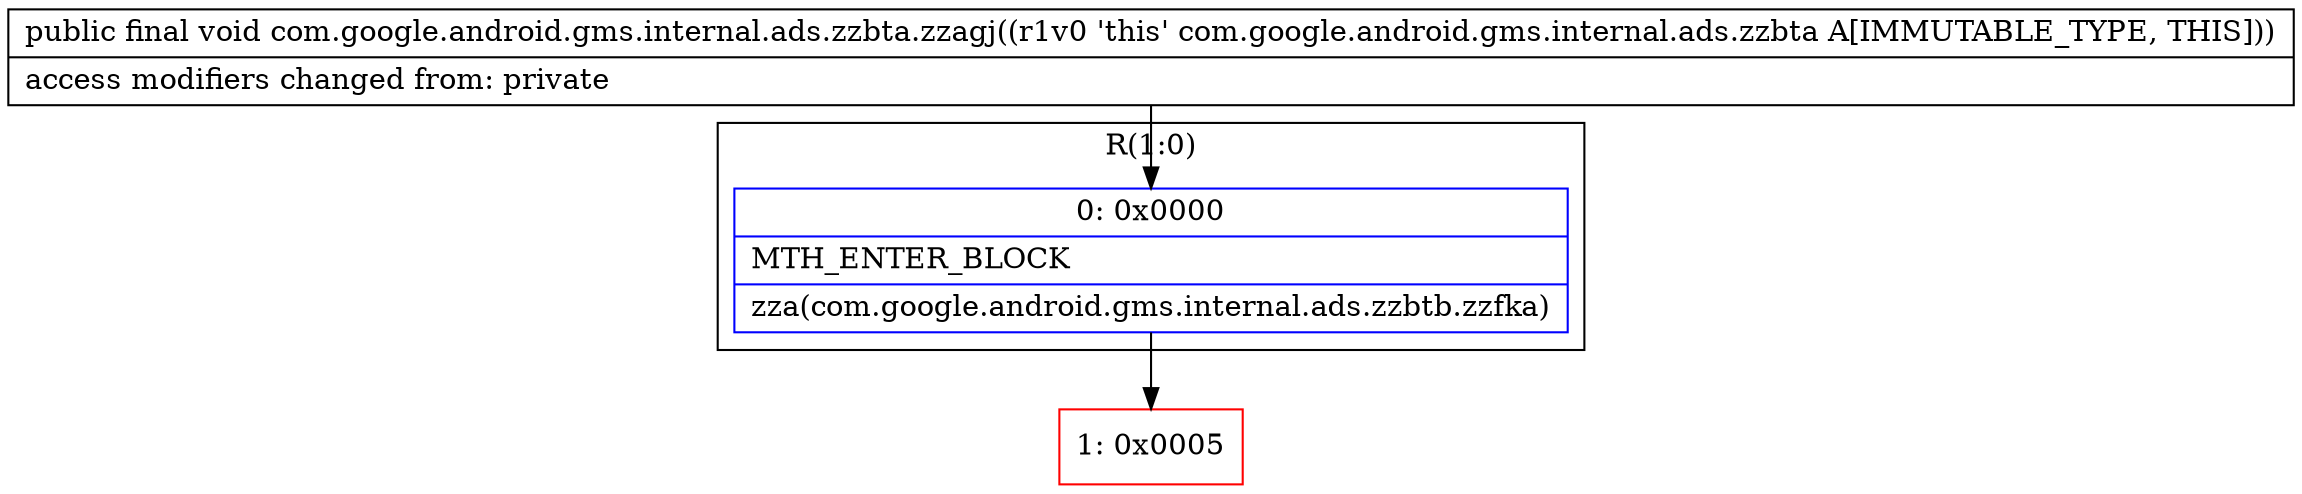 digraph "CFG forcom.google.android.gms.internal.ads.zzbta.zzagj()V" {
subgraph cluster_Region_202893361 {
label = "R(1:0)";
node [shape=record,color=blue];
Node_0 [shape=record,label="{0\:\ 0x0000|MTH_ENTER_BLOCK\l|zza(com.google.android.gms.internal.ads.zzbtb.zzfka)\l}"];
}
Node_1 [shape=record,color=red,label="{1\:\ 0x0005}"];
MethodNode[shape=record,label="{public final void com.google.android.gms.internal.ads.zzbta.zzagj((r1v0 'this' com.google.android.gms.internal.ads.zzbta A[IMMUTABLE_TYPE, THIS]))  | access modifiers changed from: private\l}"];
MethodNode -> Node_0;
Node_0 -> Node_1;
}

